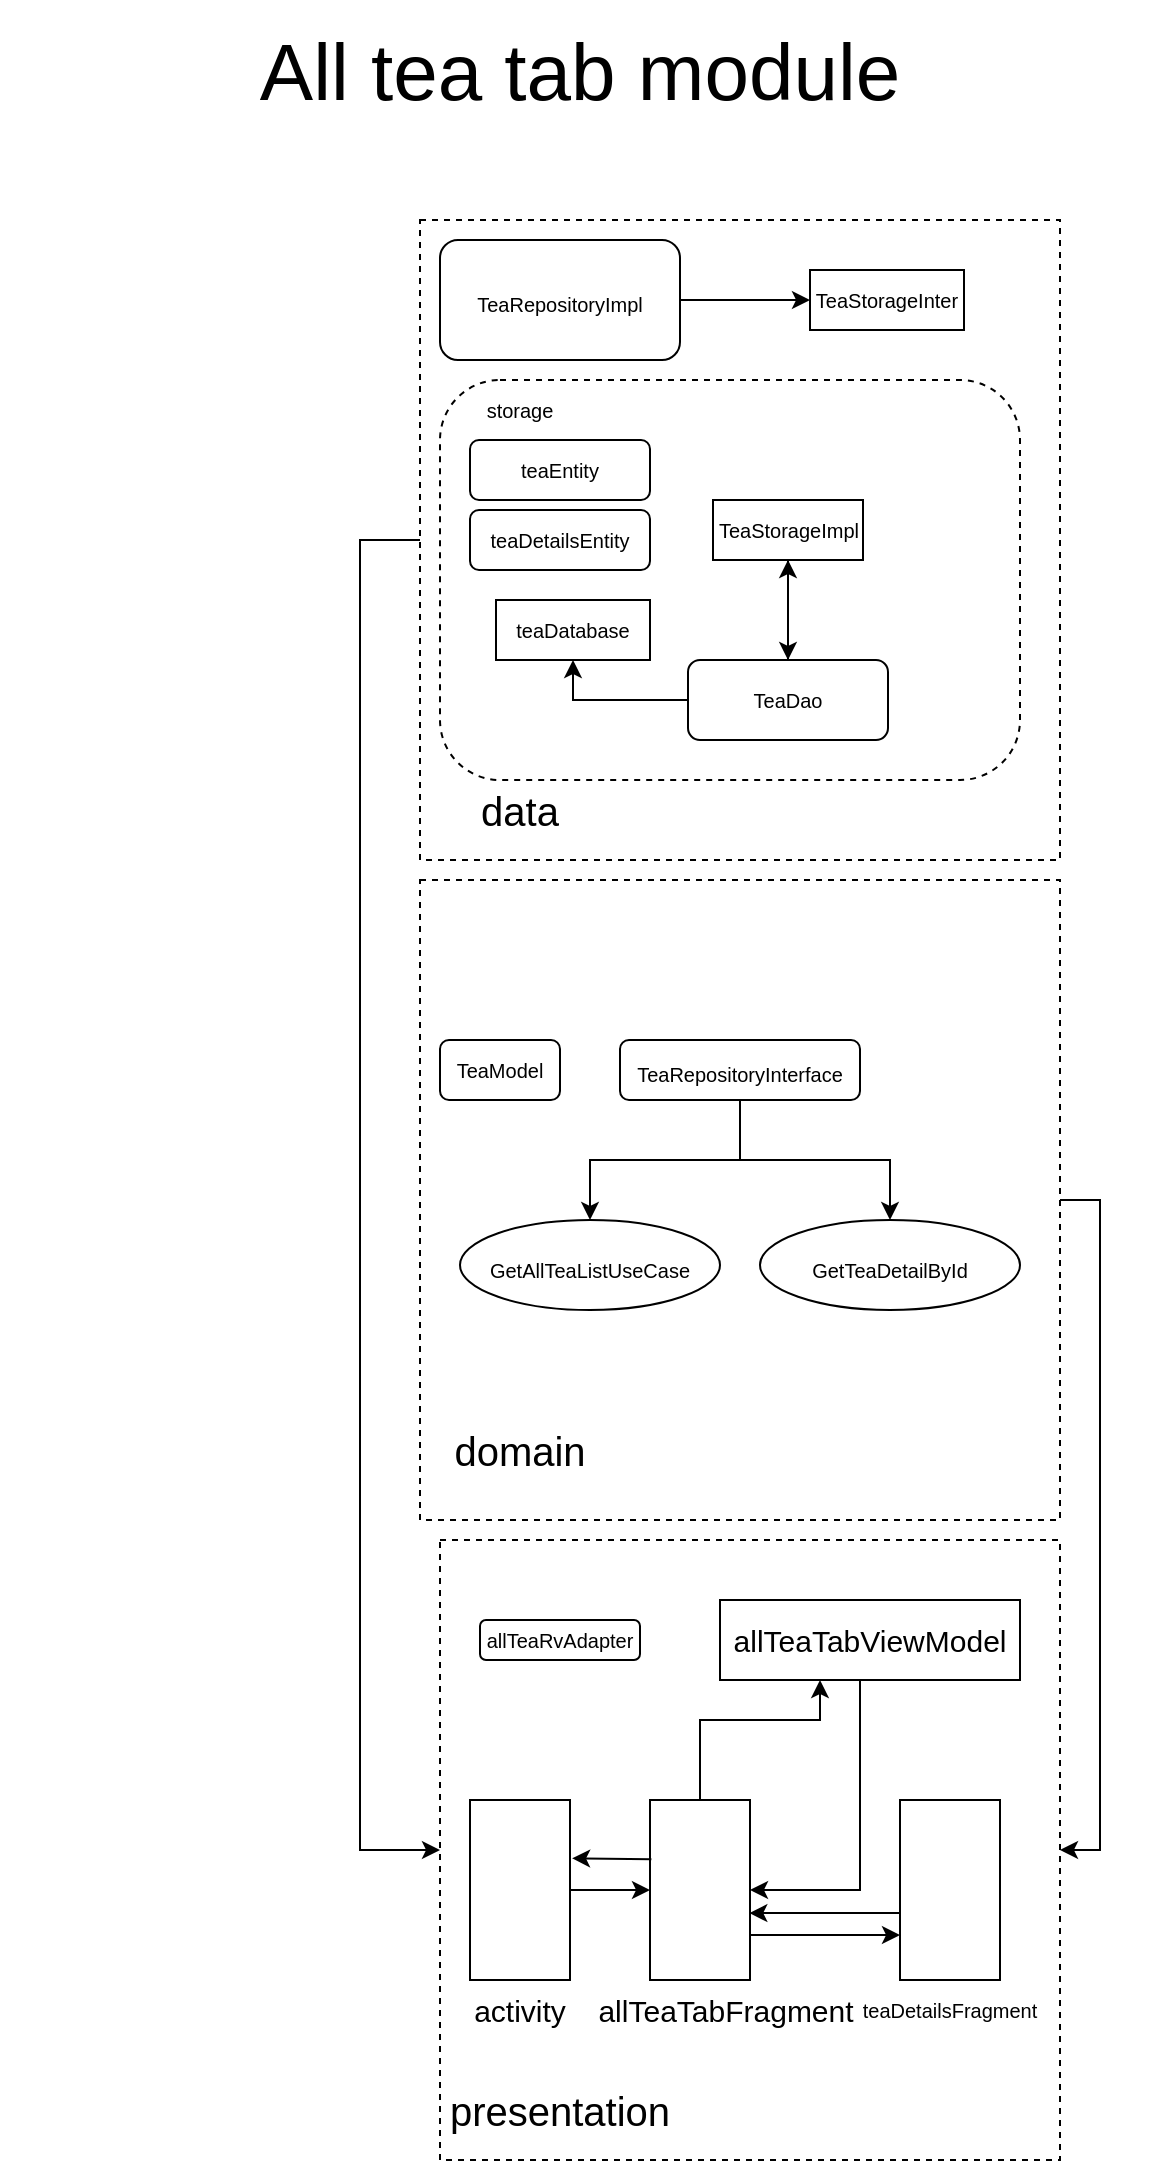 <mxfile version="17.1.5" type="github">
  <diagram id="9zqBgwYNVLlmfMZWi5aJ" name="Page-1">
    <mxGraphModel dx="1093" dy="609" grid="1" gridSize="10" guides="1" tooltips="1" connect="1" arrows="1" fold="1" page="1" pageScale="1" pageWidth="827" pageHeight="1169" math="0" shadow="0">
      <root>
        <mxCell id="0" />
        <mxCell id="1" parent="0" />
        <mxCell id="2XLGOAX98quEs2hSPVGi-36" style="edgeStyle=orthogonalEdgeStyle;rounded=0;orthogonalLoop=1;jettySize=auto;html=1;entryX=0;entryY=0.5;entryDx=0;entryDy=0;fontSize=10;" edge="1" parent="1" source="2XLGOAX98quEs2hSPVGi-1" target="2XLGOAX98quEs2hSPVGi-3">
          <mxGeometry relative="1" as="geometry">
            <Array as="points">
              <mxPoint x="200" y="280" />
              <mxPoint x="200" y="935" />
            </Array>
          </mxGeometry>
        </mxCell>
        <mxCell id="2XLGOAX98quEs2hSPVGi-1" value="" style="whiteSpace=wrap;html=1;aspect=fixed;dashed=1;" vertex="1" parent="1">
          <mxGeometry x="230" y="120" width="320" height="320" as="geometry" />
        </mxCell>
        <mxCell id="2XLGOAX98quEs2hSPVGi-38" style="edgeStyle=orthogonalEdgeStyle;rounded=0;orthogonalLoop=1;jettySize=auto;html=1;entryX=1;entryY=0.5;entryDx=0;entryDy=0;fontSize=10;" edge="1" parent="1" source="2XLGOAX98quEs2hSPVGi-2" target="2XLGOAX98quEs2hSPVGi-3">
          <mxGeometry relative="1" as="geometry">
            <Array as="points">
              <mxPoint x="570" y="610" />
              <mxPoint x="570" y="935" />
            </Array>
          </mxGeometry>
        </mxCell>
        <mxCell id="2XLGOAX98quEs2hSPVGi-2" value="" style="whiteSpace=wrap;html=1;aspect=fixed;dashed=1;" vertex="1" parent="1">
          <mxGeometry x="230" y="450" width="320" height="320" as="geometry" />
        </mxCell>
        <mxCell id="2XLGOAX98quEs2hSPVGi-3" value="" style="whiteSpace=wrap;html=1;aspect=fixed;dashed=1;" vertex="1" parent="1">
          <mxGeometry x="240" y="780" width="310" height="310" as="geometry" />
        </mxCell>
        <mxCell id="2XLGOAX98quEs2hSPVGi-5" value="All tea tab module" style="text;html=1;strokeColor=none;fillColor=none;align=center;verticalAlign=middle;whiteSpace=wrap;rounded=0;dashed=1;fontSize=40;" vertex="1" parent="1">
          <mxGeometry x="20" y="10" width="580" height="70" as="geometry" />
        </mxCell>
        <mxCell id="2XLGOAX98quEs2hSPVGi-8" value="presentation" style="text;html=1;strokeColor=none;fillColor=none;align=center;verticalAlign=middle;whiteSpace=wrap;rounded=0;dashed=1;fontSize=20;" vertex="1" parent="1">
          <mxGeometry x="270" y="1050" width="60" height="30" as="geometry" />
        </mxCell>
        <mxCell id="2XLGOAX98quEs2hSPVGi-10" value="domain" style="text;html=1;strokeColor=none;fillColor=none;align=center;verticalAlign=middle;whiteSpace=wrap;rounded=0;dashed=1;fontSize=20;" vertex="1" parent="1">
          <mxGeometry x="250" y="720" width="60" height="30" as="geometry" />
        </mxCell>
        <mxCell id="2XLGOAX98quEs2hSPVGi-11" value="data" style="text;html=1;strokeColor=none;fillColor=none;align=center;verticalAlign=middle;whiteSpace=wrap;rounded=0;dashed=1;fontSize=20;" vertex="1" parent="1">
          <mxGeometry x="250" y="400" width="60" height="30" as="geometry" />
        </mxCell>
        <mxCell id="2XLGOAX98quEs2hSPVGi-21" style="edgeStyle=orthogonalEdgeStyle;rounded=0;orthogonalLoop=1;jettySize=auto;html=1;entryX=0;entryY=0.5;entryDx=0;entryDy=0;fontSize=15;" edge="1" parent="1" source="2XLGOAX98quEs2hSPVGi-13" target="2XLGOAX98quEs2hSPVGi-19">
          <mxGeometry relative="1" as="geometry" />
        </mxCell>
        <mxCell id="2XLGOAX98quEs2hSPVGi-13" value="" style="rounded=0;whiteSpace=wrap;html=1;fontSize=20;" vertex="1" parent="1">
          <mxGeometry x="255" y="910" width="50" height="90" as="geometry" />
        </mxCell>
        <mxCell id="2XLGOAX98quEs2hSPVGi-14" value="activity" style="text;html=1;strokeColor=none;fillColor=none;align=center;verticalAlign=middle;whiteSpace=wrap;rounded=0;dashed=1;fontSize=15;" vertex="1" parent="1">
          <mxGeometry x="250" y="1000" width="60" height="30" as="geometry" />
        </mxCell>
        <mxCell id="2XLGOAX98quEs2hSPVGi-26" style="edgeStyle=orthogonalEdgeStyle;rounded=0;orthogonalLoop=1;jettySize=auto;html=1;fontSize=15;" edge="1" parent="1" source="2XLGOAX98quEs2hSPVGi-19">
          <mxGeometry relative="1" as="geometry">
            <mxPoint x="430" y="850" as="targetPoint" />
            <Array as="points">
              <mxPoint x="370" y="870" />
              <mxPoint x="430" y="870" />
              <mxPoint x="430" y="850" />
            </Array>
          </mxGeometry>
        </mxCell>
        <mxCell id="2XLGOAX98quEs2hSPVGi-19" value="" style="rounded=0;whiteSpace=wrap;html=1;fontSize=20;" vertex="1" parent="1">
          <mxGeometry x="345" y="910" width="50" height="90" as="geometry" />
        </mxCell>
        <mxCell id="2XLGOAX98quEs2hSPVGi-20" value="allTeaTabFragment" style="text;html=1;strokeColor=none;fillColor=none;align=center;verticalAlign=middle;whiteSpace=wrap;rounded=0;dashed=1;fontSize=15;" vertex="1" parent="1">
          <mxGeometry x="353" y="1000" width="60" height="30" as="geometry" />
        </mxCell>
        <mxCell id="2XLGOAX98quEs2hSPVGi-22" value="" style="endArrow=classic;html=1;rounded=0;fontSize=15;exitX=0.014;exitY=0.329;exitDx=0;exitDy=0;exitPerimeter=0;entryX=1.021;entryY=0.324;entryDx=0;entryDy=0;entryPerimeter=0;" edge="1" parent="1" source="2XLGOAX98quEs2hSPVGi-19" target="2XLGOAX98quEs2hSPVGi-13">
          <mxGeometry width="50" height="50" relative="1" as="geometry">
            <mxPoint x="290" y="970" as="sourcePoint" />
            <mxPoint x="310" y="940" as="targetPoint" />
          </mxGeometry>
        </mxCell>
        <mxCell id="2XLGOAX98quEs2hSPVGi-23" value="" style="rounded=0;whiteSpace=wrap;html=1;fontSize=15;" vertex="1" parent="1">
          <mxGeometry x="380" y="810" width="150" height="40" as="geometry" />
        </mxCell>
        <mxCell id="2XLGOAX98quEs2hSPVGi-25" style="edgeStyle=orthogonalEdgeStyle;rounded=0;orthogonalLoop=1;jettySize=auto;html=1;entryX=1;entryY=0.5;entryDx=0;entryDy=0;fontSize=15;" edge="1" parent="1" target="2XLGOAX98quEs2hSPVGi-19">
          <mxGeometry relative="1" as="geometry">
            <mxPoint x="450" y="850" as="sourcePoint" />
            <Array as="points">
              <mxPoint x="450" y="955" />
            </Array>
          </mxGeometry>
        </mxCell>
        <mxCell id="2XLGOAX98quEs2hSPVGi-24" value="allTeaTabViewModel" style="text;html=1;strokeColor=none;fillColor=none;align=center;verticalAlign=middle;whiteSpace=wrap;rounded=0;fontSize=15;" vertex="1" parent="1">
          <mxGeometry x="425" y="815" width="60" height="30" as="geometry" />
        </mxCell>
        <mxCell id="2XLGOAX98quEs2hSPVGi-28" value="&lt;font style=&quot;font-size: 10px&quot;&gt;GetAllTeaListUseCase&lt;/font&gt;" style="ellipse;whiteSpace=wrap;html=1;fontSize=15;" vertex="1" parent="1">
          <mxGeometry x="250" y="620" width="130" height="45" as="geometry" />
        </mxCell>
        <mxCell id="2XLGOAX98quEs2hSPVGi-33" style="edgeStyle=orthogonalEdgeStyle;rounded=0;orthogonalLoop=1;jettySize=auto;html=1;entryX=0.5;entryY=0;entryDx=0;entryDy=0;fontSize=10;" edge="1" parent="1" source="2XLGOAX98quEs2hSPVGi-30" target="2XLGOAX98quEs2hSPVGi-28">
          <mxGeometry relative="1" as="geometry">
            <Array as="points">
              <mxPoint x="390" y="590" />
              <mxPoint x="315" y="590" />
            </Array>
          </mxGeometry>
        </mxCell>
        <mxCell id="2XLGOAX98quEs2hSPVGi-34" style="edgeStyle=orthogonalEdgeStyle;rounded=0;orthogonalLoop=1;jettySize=auto;html=1;entryX=0.5;entryY=0;entryDx=0;entryDy=0;fontSize=10;" edge="1" parent="1" source="2XLGOAX98quEs2hSPVGi-30" target="2XLGOAX98quEs2hSPVGi-31">
          <mxGeometry relative="1" as="geometry" />
        </mxCell>
        <mxCell id="2XLGOAX98quEs2hSPVGi-30" value="&lt;font style=&quot;font-size: 10px&quot;&gt;TeaRepositoryInterface&lt;/font&gt;" style="rounded=1;whiteSpace=wrap;html=1;fontSize=15;" vertex="1" parent="1">
          <mxGeometry x="330" y="530" width="120" height="30" as="geometry" />
        </mxCell>
        <mxCell id="2XLGOAX98quEs2hSPVGi-31" value="&lt;span style=&quot;font-size: 10px&quot;&gt;GetTeaDetailById&lt;/span&gt;" style="ellipse;whiteSpace=wrap;html=1;fontSize=15;" vertex="1" parent="1">
          <mxGeometry x="400" y="620" width="130" height="45" as="geometry" />
        </mxCell>
        <mxCell id="2XLGOAX98quEs2hSPVGi-32" value="&lt;font style=&quot;font-size: 10px&quot;&gt;TeaRepositoryImpl&lt;/font&gt;" style="rounded=1;whiteSpace=wrap;html=1;fontSize=15;" vertex="1" parent="1">
          <mxGeometry x="240" y="130" width="120" height="60" as="geometry" />
        </mxCell>
        <mxCell id="2XLGOAX98quEs2hSPVGi-35" value="TeaModel" style="rounded=1;whiteSpace=wrap;html=1;fontSize=10;" vertex="1" parent="1">
          <mxGeometry x="240" y="530" width="60" height="30" as="geometry" />
        </mxCell>
        <mxCell id="2XLGOAX98quEs2hSPVGi-39" value="allTeaRvAdapter" style="rounded=1;whiteSpace=wrap;html=1;fontSize=10;" vertex="1" parent="1">
          <mxGeometry x="260" y="820" width="80" height="20" as="geometry" />
        </mxCell>
        <mxCell id="2XLGOAX98quEs2hSPVGi-40" value="" style="rounded=1;whiteSpace=wrap;html=1;fontSize=10;dashed=1;" vertex="1" parent="1">
          <mxGeometry x="240" y="200" width="290" height="200" as="geometry" />
        </mxCell>
        <mxCell id="2XLGOAX98quEs2hSPVGi-41" value="storage" style="text;html=1;strokeColor=none;fillColor=none;align=center;verticalAlign=middle;whiteSpace=wrap;rounded=0;dashed=1;fontSize=10;" vertex="1" parent="1">
          <mxGeometry x="250" y="200" width="60" height="30" as="geometry" />
        </mxCell>
        <mxCell id="2XLGOAX98quEs2hSPVGi-42" value="TeaStorageInter" style="rounded=0;whiteSpace=wrap;html=1;fontSize=10;" vertex="1" parent="1">
          <mxGeometry x="425" y="145" width="77" height="30" as="geometry" />
        </mxCell>
        <mxCell id="2XLGOAX98quEs2hSPVGi-45" value="" style="endArrow=classic;html=1;rounded=0;fontSize=10;exitX=1;exitY=0.5;exitDx=0;exitDy=0;entryX=0;entryY=0.5;entryDx=0;entryDy=0;" edge="1" parent="1" source="2XLGOAX98quEs2hSPVGi-32" target="2XLGOAX98quEs2hSPVGi-42">
          <mxGeometry width="50" height="50" relative="1" as="geometry">
            <mxPoint x="350" y="330" as="sourcePoint" />
            <mxPoint x="400" y="280" as="targetPoint" />
            <Array as="points">
              <mxPoint x="399" y="160" />
            </Array>
          </mxGeometry>
        </mxCell>
        <mxCell id="2XLGOAX98quEs2hSPVGi-61" style="edgeStyle=orthogonalEdgeStyle;rounded=0;orthogonalLoop=1;jettySize=auto;html=1;entryX=0.5;entryY=0;entryDx=0;entryDy=0;fontSize=10;" edge="1" parent="1" source="2XLGOAX98quEs2hSPVGi-46" target="2XLGOAX98quEs2hSPVGi-57">
          <mxGeometry relative="1" as="geometry" />
        </mxCell>
        <mxCell id="2XLGOAX98quEs2hSPVGi-46" value="TeaStorageImpl" style="rounded=0;whiteSpace=wrap;html=1;fontSize=10;" vertex="1" parent="1">
          <mxGeometry x="376.5" y="260" width="75" height="30" as="geometry" />
        </mxCell>
        <mxCell id="2XLGOAX98quEs2hSPVGi-47" value="teaDatabase" style="rounded=0;whiteSpace=wrap;html=1;fontSize=10;" vertex="1" parent="1">
          <mxGeometry x="268" y="310" width="77" height="30" as="geometry" />
        </mxCell>
        <mxCell id="2XLGOAX98quEs2hSPVGi-50" value="teaEntity" style="rounded=1;whiteSpace=wrap;html=1;fontSize=10;" vertex="1" parent="1">
          <mxGeometry x="255" y="230" width="90" height="30" as="geometry" />
        </mxCell>
        <mxCell id="2XLGOAX98quEs2hSPVGi-51" value="teaDetailsEntity" style="rounded=1;whiteSpace=wrap;html=1;fontSize=10;" vertex="1" parent="1">
          <mxGeometry x="255" y="265" width="90" height="30" as="geometry" />
        </mxCell>
        <mxCell id="2XLGOAX98quEs2hSPVGi-56" style="edgeStyle=orthogonalEdgeStyle;rounded=0;orthogonalLoop=1;jettySize=auto;html=1;entryX=0.993;entryY=0.628;entryDx=0;entryDy=0;entryPerimeter=0;fontSize=10;" edge="1" parent="1" source="2XLGOAX98quEs2hSPVGi-53" target="2XLGOAX98quEs2hSPVGi-19">
          <mxGeometry relative="1" as="geometry">
            <Array as="points">
              <mxPoint x="433" y="967" />
            </Array>
          </mxGeometry>
        </mxCell>
        <mxCell id="2XLGOAX98quEs2hSPVGi-53" value="" style="rounded=0;whiteSpace=wrap;html=1;fontSize=20;" vertex="1" parent="1">
          <mxGeometry x="470" y="910" width="50" height="90" as="geometry" />
        </mxCell>
        <mxCell id="2XLGOAX98quEs2hSPVGi-54" value="teaDetailsFragment" style="text;html=1;strokeColor=none;fillColor=none;align=center;verticalAlign=middle;whiteSpace=wrap;rounded=0;dashed=1;fontSize=10;" vertex="1" parent="1">
          <mxGeometry x="465" y="1000" width="60" height="30" as="geometry" />
        </mxCell>
        <mxCell id="2XLGOAX98quEs2hSPVGi-55" value="" style="endArrow=classic;html=1;rounded=0;fontSize=10;entryX=0;entryY=0.75;entryDx=0;entryDy=0;exitX=1;exitY=0.75;exitDx=0;exitDy=0;" edge="1" parent="1" source="2XLGOAX98quEs2hSPVGi-19" target="2XLGOAX98quEs2hSPVGi-53">
          <mxGeometry width="50" height="50" relative="1" as="geometry">
            <mxPoint x="380" y="990" as="sourcePoint" />
            <mxPoint x="430" y="940" as="targetPoint" />
          </mxGeometry>
        </mxCell>
        <mxCell id="2XLGOAX98quEs2hSPVGi-58" style="edgeStyle=orthogonalEdgeStyle;rounded=0;orthogonalLoop=1;jettySize=auto;html=1;entryX=0.5;entryY=1;entryDx=0;entryDy=0;fontSize=10;" edge="1" parent="1" source="2XLGOAX98quEs2hSPVGi-57" target="2XLGOAX98quEs2hSPVGi-47">
          <mxGeometry relative="1" as="geometry" />
        </mxCell>
        <mxCell id="2XLGOAX98quEs2hSPVGi-62" style="edgeStyle=orthogonalEdgeStyle;rounded=0;orthogonalLoop=1;jettySize=auto;html=1;entryX=0.5;entryY=1;entryDx=0;entryDy=0;fontSize=10;" edge="1" parent="1" source="2XLGOAX98quEs2hSPVGi-57" target="2XLGOAX98quEs2hSPVGi-46">
          <mxGeometry relative="1" as="geometry" />
        </mxCell>
        <mxCell id="2XLGOAX98quEs2hSPVGi-57" value="TeaDao" style="rounded=1;whiteSpace=wrap;html=1;fontSize=10;" vertex="1" parent="1">
          <mxGeometry x="364" y="340" width="100" height="40" as="geometry" />
        </mxCell>
      </root>
    </mxGraphModel>
  </diagram>
</mxfile>
